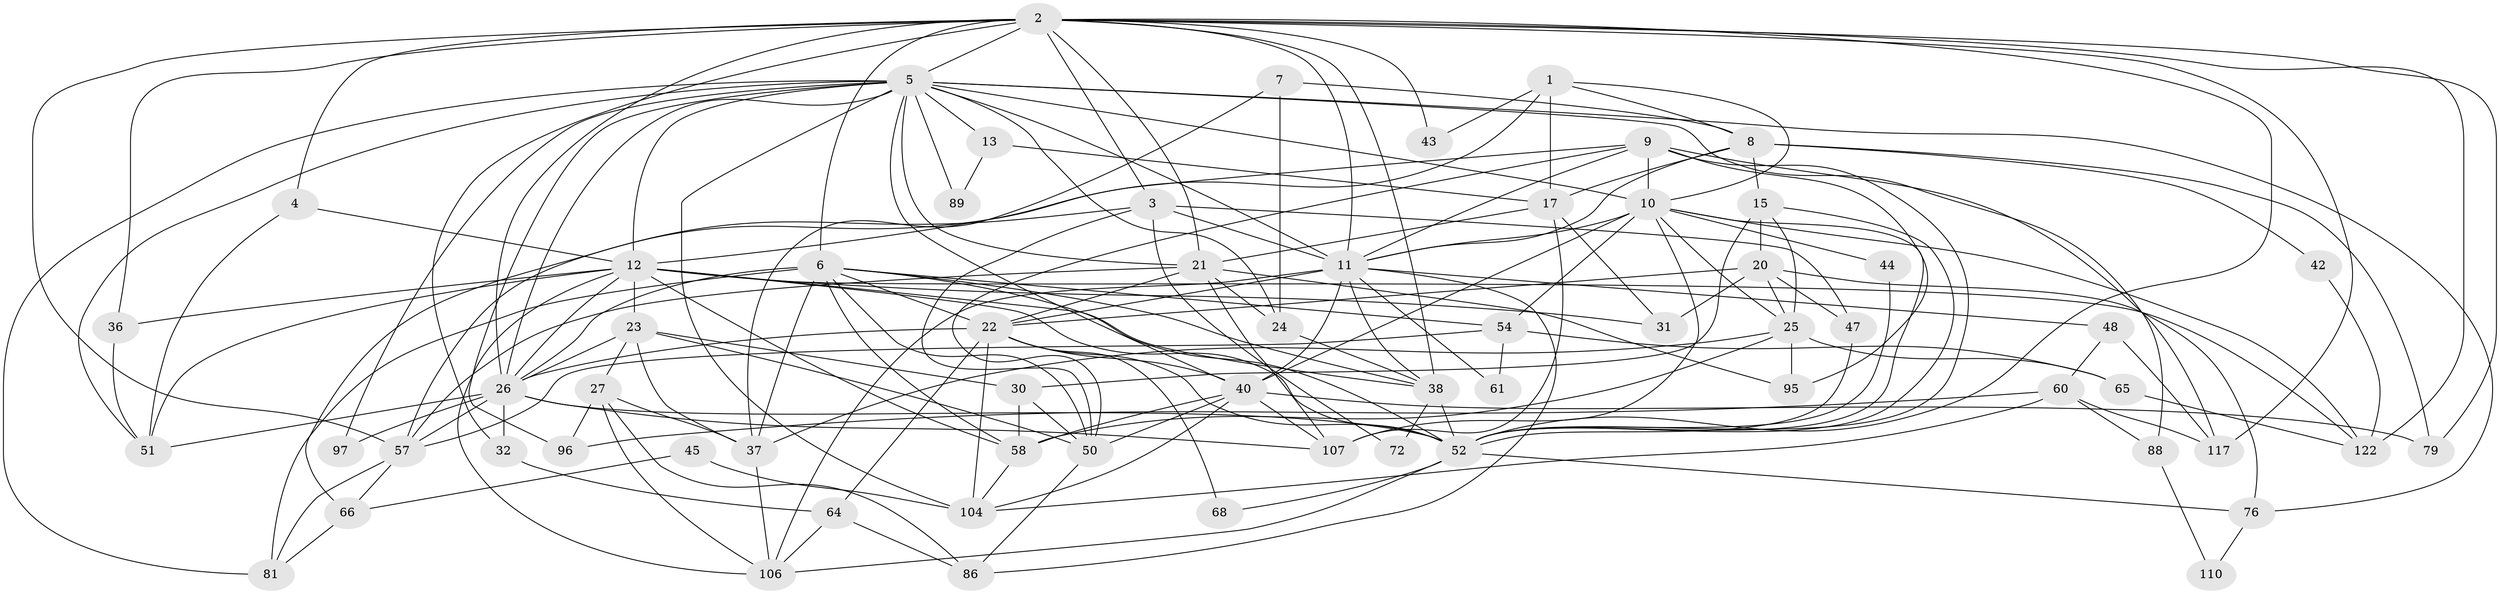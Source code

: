 // original degree distribution, {6: 0.06201550387596899, 8: 0.015503875968992248, 5: 0.16279069767441862, 2: 0.17054263565891473, 3: 0.24031007751937986, 7: 0.07751937984496124, 4: 0.2713178294573643}
// Generated by graph-tools (version 1.1) at 2025/18/03/04/25 18:18:56]
// undirected, 64 vertices, 177 edges
graph export_dot {
graph [start="1"]
  node [color=gray90,style=filled];
  1 [super="+75"];
  2 [super="+74+99"];
  3 [super="+35+59"];
  4 [super="+67"];
  5 [super="+18+92+34+93"];
  6 [super="+16+114"];
  7;
  8 [super="+105"];
  9 [super="+28"];
  10 [super="+55+119"];
  11 [super="+56+14+111+62"];
  12 [super="+53+19"];
  13;
  15;
  17 [super="+46"];
  20 [super="+39"];
  21 [super="+49"];
  22 [super="+108+29"];
  23 [super="+87"];
  24;
  25 [super="+109"];
  26 [super="+84+100+77"];
  27;
  30 [super="+33"];
  31 [super="+116"];
  32 [super="+126"];
  36;
  37 [super="+41"];
  38 [super="+124"];
  40 [super="+63"];
  42;
  43;
  44;
  45;
  47;
  48;
  50 [super="+129+80"];
  51;
  52 [super="+91+70"];
  54 [super="+128+94"];
  57 [super="+85+73"];
  58 [super="+69"];
  60 [super="+78"];
  61;
  64;
  65;
  66 [super="+98"];
  68;
  72;
  76;
  79;
  81;
  86;
  88;
  89;
  95;
  96;
  97;
  104;
  106 [super="+118"];
  107;
  110;
  117;
  122;
  1 -- 17 [weight=3];
  1 -- 43;
  1 -- 10;
  1 -- 12;
  1 -- 8;
  2 -- 3;
  2 -- 32;
  2 -- 43;
  2 -- 117;
  2 -- 122;
  2 -- 36;
  2 -- 4;
  2 -- 6 [weight=2];
  2 -- 5;
  2 -- 79;
  2 -- 52;
  2 -- 11;
  2 -- 26 [weight=2];
  2 -- 38;
  2 -- 21;
  2 -- 57;
  3 -- 72;
  3 -- 11 [weight=2];
  3 -- 50 [weight=2];
  3 -- 47;
  3 -- 66;
  4 -- 51;
  4 -- 12;
  5 -- 40;
  5 -- 13;
  5 -- 97;
  5 -- 88;
  5 -- 10 [weight=2];
  5 -- 11;
  5 -- 104 [weight=2];
  5 -- 96;
  5 -- 76;
  5 -- 21;
  5 -- 24;
  5 -- 89;
  5 -- 12;
  5 -- 26;
  5 -- 81;
  5 -- 51;
  6 -- 22;
  6 -- 37;
  6 -- 58;
  6 -- 26;
  6 -- 81;
  6 -- 50;
  6 -- 52 [weight=2];
  6 -- 54;
  6 -- 38;
  7 -- 24;
  7 -- 8;
  7 -- 37;
  8 -- 42;
  8 -- 17;
  8 -- 11;
  8 -- 79;
  8 -- 15;
  9 -- 50;
  9 -- 117;
  9 -- 11;
  9 -- 95;
  9 -- 57;
  9 -- 10;
  9 -- 52;
  10 -- 107;
  10 -- 44;
  10 -- 25;
  10 -- 52;
  10 -- 54;
  10 -- 122;
  10 -- 40;
  10 -- 11;
  11 -- 48;
  11 -- 86;
  11 -- 106;
  11 -- 22;
  11 -- 38;
  11 -- 61;
  11 -- 40;
  12 -- 36;
  12 -- 26 [weight=2];
  12 -- 122;
  12 -- 51;
  12 -- 23;
  12 -- 58;
  12 -- 31;
  12 -- 38;
  12 -- 106;
  12 -- 52;
  13 -- 17;
  13 -- 89;
  15 -- 20;
  15 -- 30;
  15 -- 52;
  15 -- 25;
  17 -- 107;
  17 -- 31;
  17 -- 21;
  20 -- 31;
  20 -- 22;
  20 -- 25;
  20 -- 47;
  20 -- 76;
  21 -- 24;
  21 -- 57;
  21 -- 22 [weight=2];
  21 -- 107;
  21 -- 95;
  22 -- 64;
  22 -- 104;
  22 -- 68;
  22 -- 40;
  22 -- 52;
  22 -- 26;
  23 -- 27;
  23 -- 30;
  23 -- 50;
  23 -- 26;
  23 -- 37;
  24 -- 38;
  25 -- 65;
  25 -- 37;
  25 -- 58;
  25 -- 95;
  26 -- 51 [weight=3];
  26 -- 97;
  26 -- 57;
  26 -- 107;
  26 -- 32;
  26 -- 52;
  27 -- 86;
  27 -- 96;
  27 -- 106;
  27 -- 37;
  30 -- 58;
  30 -- 50;
  32 -- 64;
  36 -- 51;
  37 -- 106;
  38 -- 72;
  38 -- 52;
  40 -- 79;
  40 -- 50;
  40 -- 107;
  40 -- 58;
  40 -- 104;
  42 -- 122;
  44 -- 52;
  45 -- 104;
  45 -- 66;
  47 -- 52;
  48 -- 60;
  48 -- 117;
  50 -- 86;
  52 -- 106;
  52 -- 68;
  52 -- 76;
  54 -- 65;
  54 -- 57;
  54 -- 61;
  57 -- 81;
  57 -- 66;
  58 -- 104;
  60 -- 96;
  60 -- 104;
  60 -- 88;
  60 -- 117;
  64 -- 106;
  64 -- 86;
  65 -- 122;
  66 -- 81;
  76 -- 110;
  88 -- 110;
}

